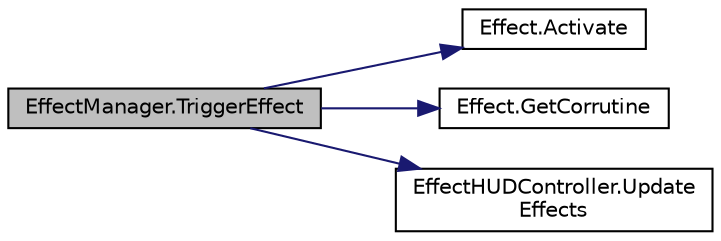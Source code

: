 digraph "EffectManager.TriggerEffect"
{
 // INTERACTIVE_SVG=YES
 // LATEX_PDF_SIZE
  bgcolor="transparent";
  edge [fontname="Helvetica",fontsize="10",labelfontname="Helvetica",labelfontsize="10"];
  node [fontname="Helvetica",fontsize="10",shape=record];
  rankdir="LR";
  Node1 [label="EffectManager.TriggerEffect",height=0.2,width=0.4,color="black", fillcolor="grey75", style="filled", fontcolor="black",tooltip="Starts an Effect to the entity who has this EffectManager."];
  Node1 -> Node2 [color="midnightblue",fontsize="10",style="solid",fontname="Helvetica"];
  Node2 [label="Effect.Activate",height=0.2,width=0.4,color="black",URL="$class_effect.html#ad48818ca38f71bb7d5e844bd220ffce0",tooltip=" "];
  Node1 -> Node3 [color="midnightblue",fontsize="10",style="solid",fontname="Helvetica"];
  Node3 [label="Effect.GetCorrutine",height=0.2,width=0.4,color="black",URL="$class_effect.html#a280600ca7907b4f73d355e6a62a7040c",tooltip=" "];
  Node1 -> Node4 [color="midnightblue",fontsize="10",style="solid",fontname="Helvetica"];
  Node4 [label="EffectHUDController.Update\lEffects",height=0.2,width=0.4,color="black",URL="$class_effect_h_u_d_controller.html#a5d2dd46778d538fb1474624fd083818b",tooltip=" "];
}
